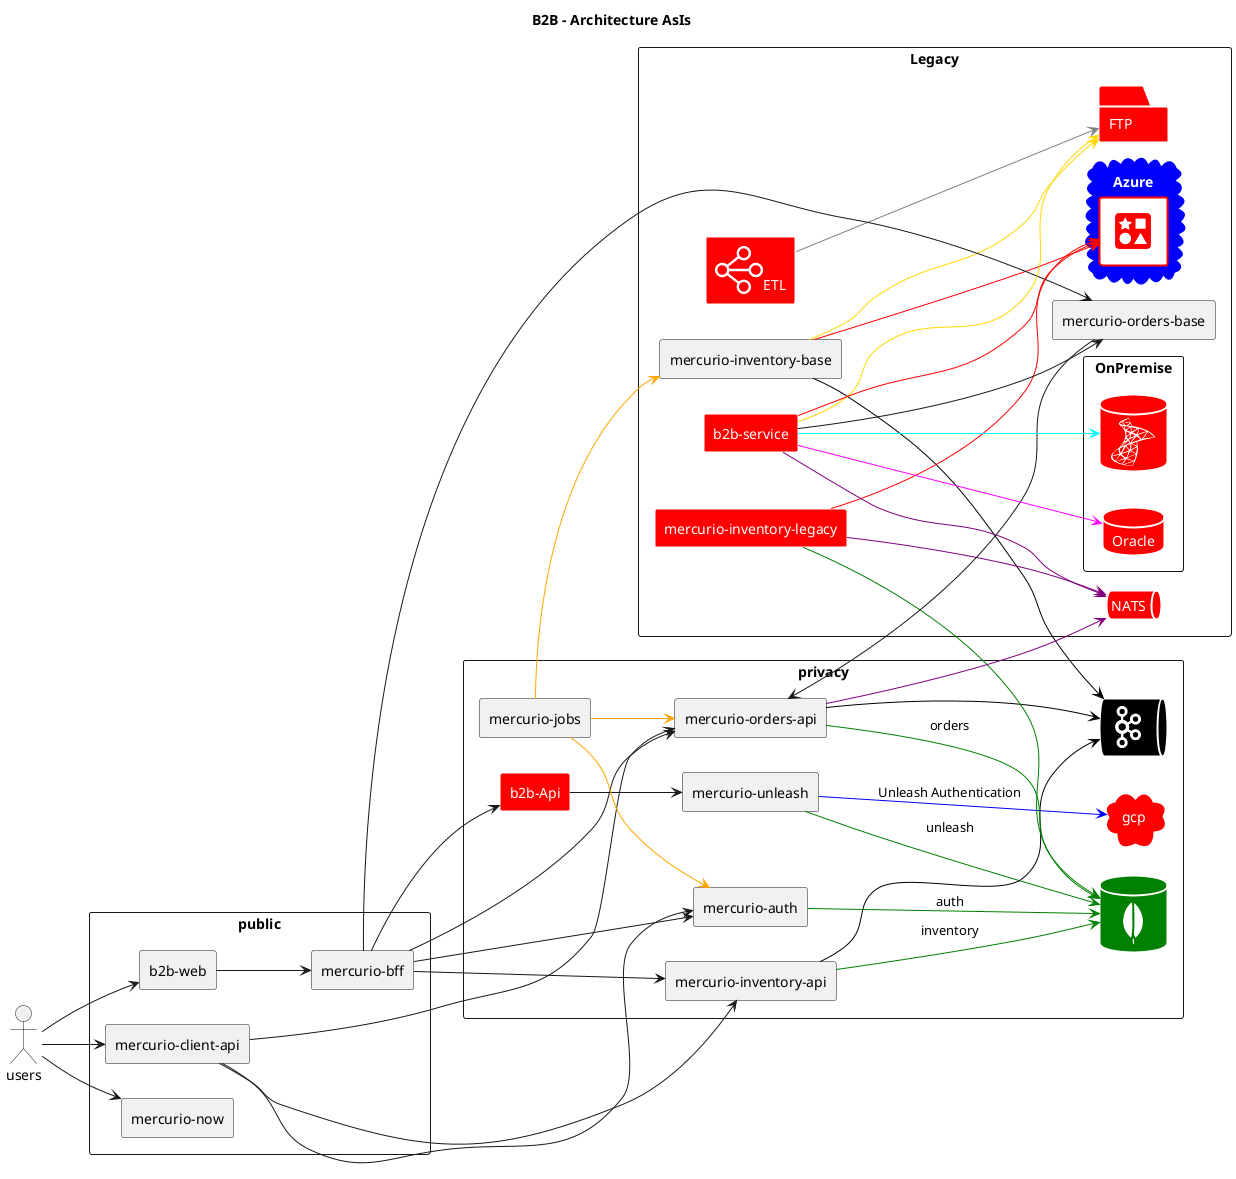 @startuml
!include <cloudinsight/mongodb>
!include <cloudinsight/kafka>
!include <cloudinsight/redis>
!include <cloudinsight/haproxy>
!include <cloudinsight/sqlserver>
title B2B - Architecture AsIs
left to right direction
actor users
rectangle public {
    rectangle "b2b-web" as b2bWeb
    rectangle "mercurio-client-api" as mercurioClientApi
    rectangle "mercurio-now" as mercurioNow
    rectangle "mercurio-bff" as mercurioBff
}

rectangle privacy {
    rectangle "b2b-Api" as b2bApi #red;line:white;line.bold;text:white
    rectangle "mercurio-unleash" as mercurioUnleash
    cloud gcp #red;line:white;line.bold;text:white
    database "<$mongodb>" as mongodb #green;line:white;line.bold;text:white
    rectangle "mercurio-inventory-api" as mercurioInventoryApi
    queue "<$kafka>" as kafka #black;line:white;line.bold;text:white
    rectangle "mercurio-orders-api" as mercurioOrdersApi
    rectangle "mercurio-auth" as mercurioAuth
    rectangle "mercurio-jobs" as mercurioJobs
}

rectangle Legacy {
    rectangle "mercurio-inventory-base" as mercurioInventoryBase
    cloud Azure#blue;line:white;line.bold;text:white {
        rectangle "<$redis>" as redis #white;line:red;line.bold;text:red
    }
    folder FTP#red;line:white;line.bold;text:white
    rectangle "<$haproxy>ETL" as ETL #red;line:white;line.bold;text:white
    rectangle "mercurio-inventory-legacy" as mercurioInventoryLegacy #red;line:white;line.bold;text:white
    queue NATS #red;line:white;line.bold;text:white
    rectangle "mercurio-orders-base" as mercurioOrdersBase
    rectangle "b2b-service" as b2bService #red;line:white;line.bold;text:white
    rectangle OnPremise {
        database Oracle as oracle #red;line:white;line.bold;text:white
        database "<$sqlserver>" as sqlServer #red;line:white;line.bold;text:white
    }
}


users --> b2bWeb
users --> mercurioClientApi
users --> mercurioNow
b2bWeb --> mercurioBff
mercurioBff --> b2bApi
b2bApi --> mercurioUnleash
mercurioUnleash --> gcp#blue: Unleash Authentication
mercurioUnleash --> mongodb#green: unleash
mercurioBff --> mercurioInventoryApi
mercurioInventoryApi --> mongodb#green: inventory
mercurioInventoryApi --> kafka#black
mercurioBff --> mercurioOrdersApi
mercurioOrdersApi --> kafka#black
mercurioOrdersApi --> mongodb#green: orders
mercurioBff --> mercurioAuth
mercurioAuth --> mongodb#green: auth
mercurioClientApi --> mercurioInventoryApi
mercurioClientApi --> mercurioOrdersApi
mercurioClientApi --> mercurioAuth
mercurioInventoryBase --> kafka#black
mercurioInventoryBase --> redis#red
mercurioInventoryBase --> FTP#gold
ETL --> FTP#gray
mercurioJobs --> mercurioInventoryBase#orange
mercurioJobs --> mercurioAuth#orange
mercurioJobs --> mercurioOrdersApi#orange
mercurioInventoryLegacy --> mongodb#green
mercurioInventoryLegacy --> redis#red
mercurioInventoryLegacy --> NATS#purple
mercurioOrdersApi --> NATS#purple
mercurioBff --> mercurioOrdersBase
mercurioOrdersBase --> mercurioOrdersApi
b2bService --> mercurioOrdersBase
b2bService --> FTP#gold
b2bService --> NATS#purple
b2bService --> redis#red
b2bService --> oracle#Magenta
b2bService --> sqlServer#cyan
@enduml